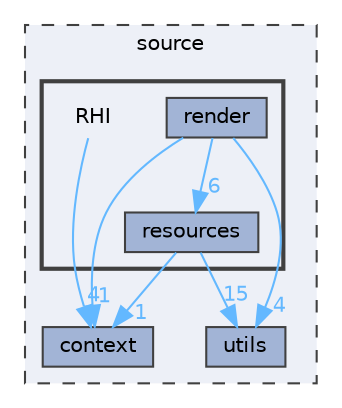 digraph "source/RHI"
{
 // LATEX_PDF_SIZE
  bgcolor="transparent";
  edge [fontname=Helvetica,fontsize=10,labelfontname=Helvetica,labelfontsize=10];
  node [fontname=Helvetica,fontsize=10,shape=box,height=0.2,width=0.4];
  compound=true
  subgraph clusterdir_b2f33c71d4aa5e7af42a1ca61ff5af1b {
    graph [ bgcolor="#edf0f7", pencolor="grey25", label="source", fontname=Helvetica,fontsize=10 style="filled,dashed", URL="dir_b2f33c71d4aa5e7af42a1ca61ff5af1b.html",tooltip=""]
  dir_67c31cae32e903ea21d9c97109e4e415 [label="context", fillcolor="#a2b4d6", color="grey25", style="filled", URL="dir_67c31cae32e903ea21d9c97109e4e415.html",tooltip=""];
  dir_6a63ce49392b0e408893f7b3c5f1cad9 [label="utils", fillcolor="#a2b4d6", color="grey25", style="filled", URL="dir_6a63ce49392b0e408893f7b3c5f1cad9.html",tooltip=""];
  subgraph clusterdir_a05d9c66524fb1d4cadd85d81ed427b1 {
    graph [ bgcolor="#edf0f7", pencolor="grey25", label="", fontname=Helvetica,fontsize=10 style="filled,bold", URL="dir_a05d9c66524fb1d4cadd85d81ed427b1.html",tooltip=""]
    dir_a05d9c66524fb1d4cadd85d81ed427b1 [shape=plaintext, label="RHI"];
  dir_a7ea9f081af2e99b2e33cead07b89542 [label="render", fillcolor="#a2b4d6", color="grey25", style="filled", URL="dir_a7ea9f081af2e99b2e33cead07b89542.html",tooltip=""];
  dir_d0986d26646ef1ea134cf231dc29e9c7 [label="resources", fillcolor="#a2b4d6", color="grey25", style="filled", URL="dir_d0986d26646ef1ea134cf231dc29e9c7.html",tooltip=""];
  }
  }
  dir_a05d9c66524fb1d4cadd85d81ed427b1->dir_67c31cae32e903ea21d9c97109e4e415 [headlabel="4", labeldistance=1.5 headhref="dir_000006_000000.html" href="dir_000006_000000.html" color="steelblue1" fontcolor="steelblue1"];
  dir_a7ea9f081af2e99b2e33cead07b89542->dir_67c31cae32e903ea21d9c97109e4e415 [headlabel="1", labeldistance=1.5 headhref="dir_000004_000000.html" href="dir_000004_000000.html" color="steelblue1" fontcolor="steelblue1"];
  dir_a7ea9f081af2e99b2e33cead07b89542->dir_6a63ce49392b0e408893f7b3c5f1cad9 [headlabel="4", labeldistance=1.5 headhref="dir_000004_000008.html" href="dir_000004_000008.html" color="steelblue1" fontcolor="steelblue1"];
  dir_a7ea9f081af2e99b2e33cead07b89542->dir_d0986d26646ef1ea134cf231dc29e9c7 [headlabel="6", labeldistance=1.5 headhref="dir_000004_000005.html" href="dir_000004_000005.html" color="steelblue1" fontcolor="steelblue1"];
  dir_d0986d26646ef1ea134cf231dc29e9c7->dir_67c31cae32e903ea21d9c97109e4e415 [headlabel="1", labeldistance=1.5 headhref="dir_000005_000000.html" href="dir_000005_000000.html" color="steelblue1" fontcolor="steelblue1"];
  dir_d0986d26646ef1ea134cf231dc29e9c7->dir_6a63ce49392b0e408893f7b3c5f1cad9 [headlabel="15", labeldistance=1.5 headhref="dir_000005_000008.html" href="dir_000005_000008.html" color="steelblue1" fontcolor="steelblue1"];
}
